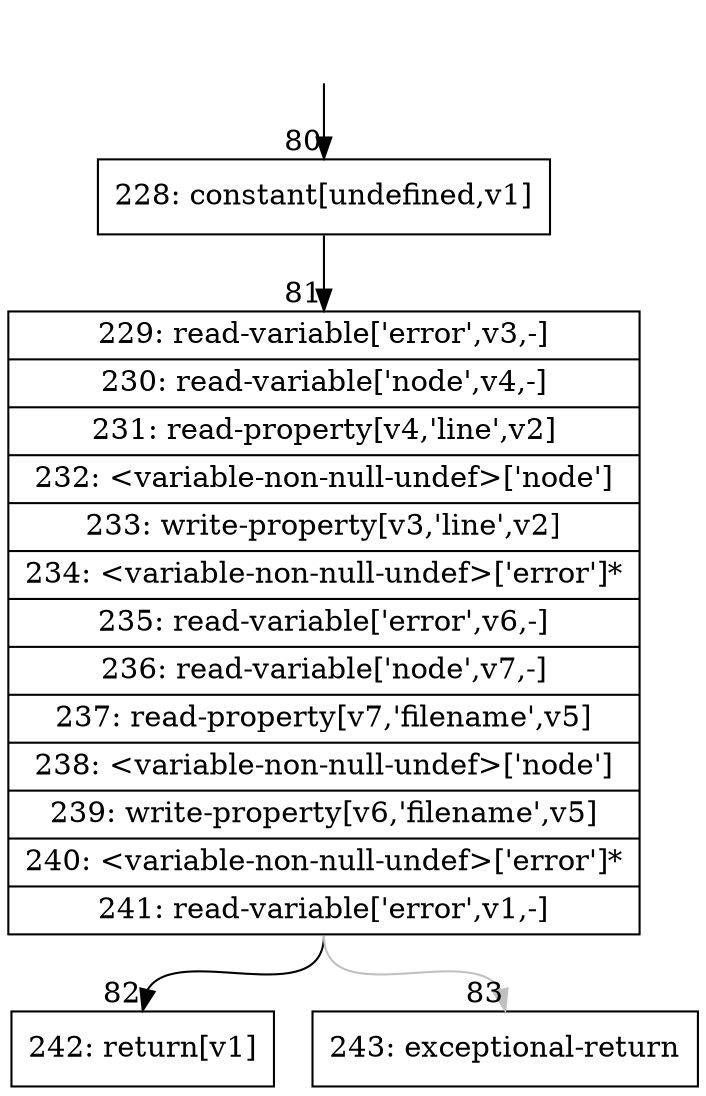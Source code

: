 digraph {
rankdir="TD"
BB_entry9[shape=none,label=""];
BB_entry9 -> BB80 [tailport=s, headport=n, headlabel="    80"]
BB80 [shape=record label="{228: constant[undefined,v1]}" ] 
BB80 -> BB81 [tailport=s, headport=n, headlabel="      81"]
BB81 [shape=record label="{229: read-variable['error',v3,-]|230: read-variable['node',v4,-]|231: read-property[v4,'line',v2]|232: \<variable-non-null-undef\>['node']|233: write-property[v3,'line',v2]|234: \<variable-non-null-undef\>['error']*|235: read-variable['error',v6,-]|236: read-variable['node',v7,-]|237: read-property[v7,'filename',v5]|238: \<variable-non-null-undef\>['node']|239: write-property[v6,'filename',v5]|240: \<variable-non-null-undef\>['error']*|241: read-variable['error',v1,-]}" ] 
BB81 -> BB82 [tailport=s, headport=n, headlabel="      82"]
BB81 -> BB83 [tailport=s, headport=n, color=gray, headlabel="      83"]
BB82 [shape=record label="{242: return[v1]}" ] 
BB83 [shape=record label="{243: exceptional-return}" ] 
//#$~ 22
}
